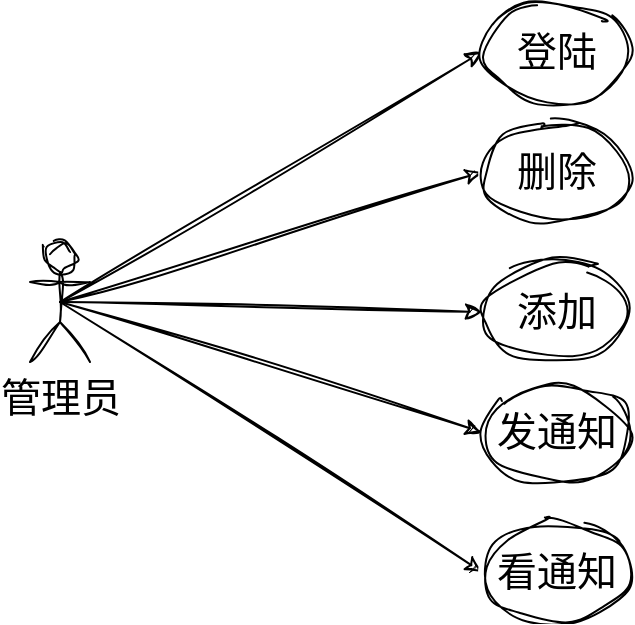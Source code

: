<mxfile version="22.0.8" type="github">
  <diagram name="第 1 页" id="v6khz4VdSv4FjKsVTDLu">
    <mxGraphModel dx="954" dy="675" grid="1" gridSize="10" guides="1" tooltips="1" connect="1" arrows="1" fold="1" page="1" pageScale="1" pageWidth="827" pageHeight="1169" math="0" shadow="0">
      <root>
        <mxCell id="0" />
        <mxCell id="1" parent="0" />
        <mxCell id="6dl964QlvVrGAYY1RaLC-17" style="rounded=0;sketch=1;hachureGap=4;jiggle=2;curveFitting=1;orthogonalLoop=1;jettySize=auto;html=1;exitX=0.5;exitY=0.5;exitDx=0;exitDy=0;exitPerimeter=0;entryX=0;entryY=0.5;entryDx=0;entryDy=0;fontFamily=Architects Daughter;fontSource=https%3A%2F%2Ffonts.googleapis.com%2Fcss%3Ffamily%3DArchitects%2BDaughter;fontSize=16;" parent="1" source="6dl964QlvVrGAYY1RaLC-1" target="6dl964QlvVrGAYY1RaLC-6" edge="1">
          <mxGeometry relative="1" as="geometry" />
        </mxCell>
        <mxCell id="6dl964QlvVrGAYY1RaLC-18" style="edgeStyle=none;shape=connector;rounded=0;sketch=1;hachureGap=4;jiggle=2;curveFitting=1;orthogonalLoop=1;jettySize=auto;html=1;exitX=0.5;exitY=0.5;exitDx=0;exitDy=0;exitPerimeter=0;entryX=0;entryY=0.5;entryDx=0;entryDy=0;labelBackgroundColor=default;strokeColor=default;align=center;verticalAlign=middle;fontFamily=Architects Daughter;fontSource=https%3A%2F%2Ffonts.googleapis.com%2Fcss%3Ffamily%3DArchitects%2BDaughter;fontSize=16;fontColor=default;endArrow=classic;" parent="1" source="6dl964QlvVrGAYY1RaLC-1" target="6dl964QlvVrGAYY1RaLC-12" edge="1">
          <mxGeometry relative="1" as="geometry" />
        </mxCell>
        <mxCell id="6dl964QlvVrGAYY1RaLC-19" style="edgeStyle=none;shape=connector;rounded=0;sketch=1;hachureGap=4;jiggle=2;curveFitting=1;orthogonalLoop=1;jettySize=auto;html=1;exitX=0.5;exitY=0.5;exitDx=0;exitDy=0;exitPerimeter=0;entryX=0;entryY=0.5;entryDx=0;entryDy=0;labelBackgroundColor=default;strokeColor=default;align=center;verticalAlign=middle;fontFamily=Architects Daughter;fontSource=https%3A%2F%2Ffonts.googleapis.com%2Fcss%3Ffamily%3DArchitects%2BDaughter;fontSize=16;fontColor=default;endArrow=classic;" parent="1" source="6dl964QlvVrGAYY1RaLC-1" target="6dl964QlvVrGAYY1RaLC-13" edge="1">
          <mxGeometry relative="1" as="geometry" />
        </mxCell>
        <mxCell id="6dl964QlvVrGAYY1RaLC-20" style="edgeStyle=none;shape=connector;rounded=0;sketch=1;hachureGap=4;jiggle=2;curveFitting=1;orthogonalLoop=1;jettySize=auto;html=1;exitX=0.5;exitY=0.5;exitDx=0;exitDy=0;exitPerimeter=0;entryX=0;entryY=0.5;entryDx=0;entryDy=0;labelBackgroundColor=default;strokeColor=default;align=center;verticalAlign=middle;fontFamily=Architects Daughter;fontSource=https%3A%2F%2Ffonts.googleapis.com%2Fcss%3Ffamily%3DArchitects%2BDaughter;fontSize=16;fontColor=default;endArrow=classic;" parent="1" source="6dl964QlvVrGAYY1RaLC-1" target="6dl964QlvVrGAYY1RaLC-14" edge="1">
          <mxGeometry relative="1" as="geometry" />
        </mxCell>
        <mxCell id="6dl964QlvVrGAYY1RaLC-21" style="edgeStyle=none;shape=connector;rounded=0;sketch=1;hachureGap=4;jiggle=2;curveFitting=1;orthogonalLoop=1;jettySize=auto;html=1;exitX=0.5;exitY=0.5;exitDx=0;exitDy=0;exitPerimeter=0;entryX=0;entryY=0.5;entryDx=0;entryDy=0;labelBackgroundColor=default;strokeColor=default;align=center;verticalAlign=middle;fontFamily=Architects Daughter;fontSource=https%3A%2F%2Ffonts.googleapis.com%2Fcss%3Ffamily%3DArchitects%2BDaughter;fontSize=16;fontColor=default;endArrow=classic;" parent="1" source="6dl964QlvVrGAYY1RaLC-1" target="6dl964QlvVrGAYY1RaLC-15" edge="1">
          <mxGeometry relative="1" as="geometry" />
        </mxCell>
        <mxCell id="6dl964QlvVrGAYY1RaLC-1" value="管理员" style="shape=umlActor;verticalLabelPosition=bottom;verticalAlign=top;html=1;outlineConnect=0;sketch=1;hachureGap=4;jiggle=2;curveFitting=1;fontFamily=Architects Daughter;fontSource=https%3A%2F%2Ffonts.googleapis.com%2Fcss%3Ffamily%3DArchitects%2BDaughter;fontSize=20;" parent="1" vertex="1">
          <mxGeometry x="150" y="350" width="30" height="60" as="geometry" />
        </mxCell>
        <mxCell id="6dl964QlvVrGAYY1RaLC-6" value="登陆" style="ellipse;whiteSpace=wrap;html=1;sketch=1;hachureGap=4;jiggle=2;curveFitting=1;fontFamily=Architects Daughter;fontSource=https%3A%2F%2Ffonts.googleapis.com%2Fcss%3Ffamily%3DArchitects%2BDaughter;fontSize=20;" parent="1" vertex="1">
          <mxGeometry x="376" y="230" width="75" height="50" as="geometry" />
        </mxCell>
        <mxCell id="6dl964QlvVrGAYY1RaLC-12" value="删除" style="ellipse;whiteSpace=wrap;html=1;sketch=1;hachureGap=4;jiggle=2;curveFitting=1;fontFamily=Architects Daughter;fontSource=https%3A%2F%2Ffonts.googleapis.com%2Fcss%3Ffamily%3DArchitects%2BDaughter;fontSize=20;" parent="1" vertex="1">
          <mxGeometry x="376" y="290" width="75" height="50" as="geometry" />
        </mxCell>
        <mxCell id="6dl964QlvVrGAYY1RaLC-13" value="添加" style="ellipse;whiteSpace=wrap;html=1;sketch=1;hachureGap=4;jiggle=2;curveFitting=1;fontFamily=Architects Daughter;fontSource=https%3A%2F%2Ffonts.googleapis.com%2Fcss%3Ffamily%3DArchitects%2BDaughter;fontSize=20;" parent="1" vertex="1">
          <mxGeometry x="376" y="360" width="75" height="50" as="geometry" />
        </mxCell>
        <mxCell id="6dl964QlvVrGAYY1RaLC-14" value="发通知" style="ellipse;whiteSpace=wrap;html=1;sketch=1;hachureGap=4;jiggle=2;curveFitting=1;fontFamily=Architects Daughter;fontSource=https%3A%2F%2Ffonts.googleapis.com%2Fcss%3Ffamily%3DArchitects%2BDaughter;fontSize=20;" parent="1" vertex="1">
          <mxGeometry x="376" y="420" width="75" height="50" as="geometry" />
        </mxCell>
        <mxCell id="6dl964QlvVrGAYY1RaLC-15" value="看通知" style="ellipse;whiteSpace=wrap;html=1;sketch=1;hachureGap=4;jiggle=2;curveFitting=1;fontFamily=Architects Daughter;fontSource=https%3A%2F%2Ffonts.googleapis.com%2Fcss%3Ffamily%3DArchitects%2BDaughter;fontSize=20;" parent="1" vertex="1">
          <mxGeometry x="376" y="490" width="75" height="50" as="geometry" />
        </mxCell>
      </root>
    </mxGraphModel>
  </diagram>
</mxfile>

